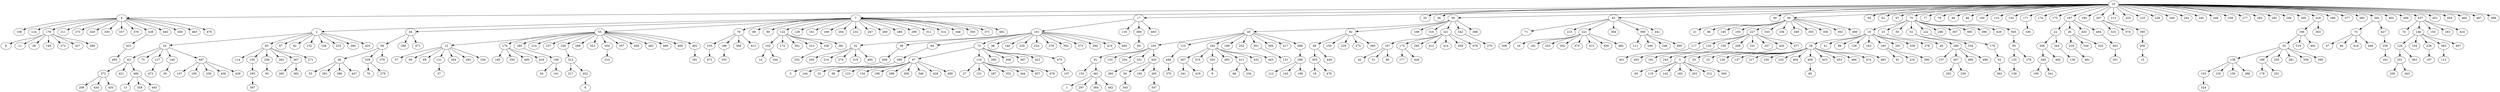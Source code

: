 digraph G {
    10;
    4;
    7;
    17;
    35;
    36;
    39;
    43;
    49;
    56;
    59;
    61;
    67;
    70;
    77;
    78;
    84;
    86;
    100;
    115;
    132;
    171;
    174;
    175;
    187;
    190;
    207;
    213;
    223;
    225;
    228;
    240;
    242;
    245;
    249;
    259;
    277;
    282;
    292;
    294;
    305;
    318;
    368;
    377;
    383;
    393;
    403;
    409;
    437;
    451;
    454;
    464;
    487;
    496;
    108;
    124;
    179;
    211;
    273;
    329;
    330;
    337;
    376;
    438;
    440;
    456;
    463;
    476;
    2;
    44;
    55;
    79;
    89;
    90;
    122;
    129;
    161;
    166;
    204;
    232;
    247;
    269;
    289;
    299;
    311;
    314;
    348;
    350;
    371;
    482;
    101;
    118;
    369;
    493;
    45;
    82;
    169;
    316;
    321;
    342;
    388;
    71;
    215;
    221;
    304;
    390;
    441;
    21;
    98;
    145;
    193;
    227;
    333;
    336;
    349;
    355;
    356;
    392;
    499;
    19;
    23;
    50;
    52;
    222;
    296;
    367;
    385;
    396;
    429;
    500;
    185;
    22;
    26;
    433;
    484;
    323;
    374;
    395;
    196;
    263;
    72;
    427;
    74;
    146;
    155;
    183;
    424;
    8;
    11;
    28;
    148;
    272;
    327;
    389;
    431;
    24;
    83;
    87;
    92;
    152;
    194;
    233;
    284;
    425;
    58;
    188;
    471;
    12;
    170;
    180;
    210;
    237;
    256;
    268;
    322;
    354;
    357;
    458;
    462;
    468;
    469;
    492;
    105;
    186;
    366;
    413;
    102;
    172;
    261;
    313;
    338;
    381;
    32;
    38;
    64;
    73;
    96;
    140;
    220;
    224;
    276;
    353;
    373;
    394;
    410;
    460;
    68;
    104;
    110;
    184;
    189;
    252;
    301;
    384;
    417;
    498;
    48;
    156;
    229;
    275;
    360;
    167;
    173;
    295;
    412;
    414;
    459;
    479;
    270;
    206;
    16;
    181;
    253;
    302;
    375;
    415;
    450;
    485;
    111;
    246;
    248;
    490;
    117;
    120;
    158;
    209;
    231;
    257;
    430;
    477;
    29;
    41;
    88;
    128;
    163;
    165;
    291;
    339;
    378;
    40;
    280;
    334;
    176;
    95;
    306;
    344;
    218;
    244;
    325;
    402;
    266;
    33;
    219;
    491;
    47;
    94;
    418;
    446;
    258;
    126;
    154;
    226;
    365;
    497;
    495;
    63;
    75;
    127;
    149;
    467;
    114;
    150;
    238;
    262;
    267;
    271;
    46;
    328;
    379;
    57;
    60;
    69;
    121;
    264;
    283;
    326;
    160;
    250;
    400;
    416;
    106;
    312;
    310;
    391;
    472;
    335;
    14;
    164;
    332;
    200;
    214;
    274;
    319;
    494;
    408;
    398;
    97;
    116;
    290;
    308;
    387;
    422;
    475;
    91;
    133;
    254;
    331;
    420;
    448;
    307;
    315;
    320;
    405;
    411;
    432;
    443;
    131;
    288;
    303;
    449;
    42;
    51;
    80;
    177;
    426;
    401;
    455;
    191;
    243;
    5;
    20;
    25;
    130;
    137;
    217;
    230;
    235;
    404;
    406;
    423;
    453;
    466;
    474;
    483;
    81;
    216;
    380;
    157;
    407;
    480;
    488;
    62;
    125;
    278;
    340;
    465;
    136;
    481;
    351;
    15;
    138;
    168;
    255;
    281;
    359;
    399;
    162;
    201;
    363;
    197;
    113;
    372;
    421;
    486;
    473;
    30;
    147;
    195;
    239;
    436;
    439;
    293;
    93;
    285;
    382;
    53;
    361;
    386;
    447;
    76;
    279;
    37;
    34;
    141;
    317;
    452;
    3;
    144;
    31;
    99;
    123;
    134;
    198;
    298;
    309;
    346;
    428;
    489;
    27;
    151;
    287;
    352;
    444;
    457;
    478;
    107;
    153;
    461;
    260;
    54;
    192;
    265;
    370;
    241;
    419;
    9;
    66;
    234;
    112;
    143;
    199;
    18;
    470;
    65;
    119;
    142;
    182;
    203;
    212;
    300;
    85;
    202;
    236;
    362;
    139;
    109;
    341;
    103;
    135;
    159;
    286;
    178;
    251;
    205;
    343;
    208;
    434;
    435;
    13;
    358;
    445;
    397;
    6;
    1;
    297;
    364;
    442;
    345;
    347;
    324;
    10 -> 4;
    10 -> 7;
    10 -> 17;
    10 -> 35;
    10 -> 36;
    10 -> 39;
    10 -> 43;
    10 -> 49;
    10 -> 56;
    10 -> 59;
    10 -> 61;
    10 -> 67;
    10 -> 70;
    10 -> 77;
    10 -> 78;
    10 -> 84;
    10 -> 86;
    10 -> 100;
    10 -> 115;
    10 -> 132;
    10 -> 171;
    10 -> 174;
    10 -> 175;
    10 -> 187;
    10 -> 190;
    10 -> 207;
    10 -> 213;
    10 -> 223;
    10 -> 225;
    10 -> 228;
    10 -> 240;
    10 -> 242;
    10 -> 245;
    10 -> 249;
    10 -> 259;
    10 -> 277;
    10 -> 282;
    10 -> 292;
    10 -> 294;
    10 -> 305;
    10 -> 318;
    10 -> 368;
    10 -> 377;
    10 -> 383;
    10 -> 393;
    10 -> 403;
    10 -> 409;
    10 -> 437;
    10 -> 451;
    10 -> 454;
    10 -> 464;
    10 -> 487;
    10 -> 496;
    4 -> 108;
    4 -> 124;
    4 -> 179;
    4 -> 211;
    4 -> 273;
    4 -> 329;
    4 -> 330;
    4 -> 337;
    4 -> 376;
    4 -> 438;
    4 -> 440;
    4 -> 456;
    4 -> 463;
    4 -> 476;
    7 -> 2;
    7 -> 44;
    7 -> 55;
    7 -> 79;
    7 -> 89;
    7 -> 90;
    7 -> 122;
    7 -> 129;
    7 -> 161;
    7 -> 166;
    7 -> 204;
    7 -> 232;
    7 -> 247;
    7 -> 269;
    7 -> 289;
    7 -> 299;
    7 -> 311;
    7 -> 314;
    7 -> 348;
    7 -> 350;
    7 -> 371;
    7 -> 482;
    17 -> 101;
    17 -> 118;
    17 -> 369;
    17 -> 493;
    39 -> 45;
    39 -> 82;
    39 -> 169;
    39 -> 316;
    39 -> 321;
    39 -> 342;
    39 -> 388;
    43 -> 71;
    43 -> 215;
    43 -> 221;
    43 -> 304;
    43 -> 390;
    43 -> 441;
    56 -> 21;
    56 -> 98;
    56 -> 145;
    56 -> 193;
    56 -> 227;
    56 -> 333;
    56 -> 336;
    56 -> 349;
    56 -> 355;
    56 -> 356;
    56 -> 392;
    56 -> 499;
    70 -> 19;
    70 -> 23;
    70 -> 50;
    70 -> 52;
    70 -> 222;
    70 -> 296;
    70 -> 367;
    70 -> 385;
    70 -> 396;
    70 -> 429;
    70 -> 500;
    171 -> 185;
    187 -> 22;
    187 -> 26;
    187 -> 433;
    187 -> 484;
    207 -> 323;
    207 -> 374;
    207 -> 395;
    318 -> 196;
    318 -> 263;
    393 -> 72;
    393 -> 427;
    437 -> 74;
    437 -> 146;
    437 -> 155;
    437 -> 183;
    437 -> 424;
    179 -> 8;
    179 -> 11;
    179 -> 28;
    179 -> 148;
    179 -> 272;
    179 -> 327;
    179 -> 389;
    438 -> 431;
    2 -> 24;
    2 -> 83;
    2 -> 87;
    2 -> 92;
    2 -> 152;
    2 -> 194;
    2 -> 233;
    2 -> 284;
    2 -> 425;
    44 -> 58;
    44 -> 188;
    44 -> 471;
    55 -> 12;
    55 -> 170;
    55 -> 180;
    55 -> 210;
    55 -> 237;
    55 -> 256;
    55 -> 268;
    55 -> 322;
    55 -> 354;
    55 -> 357;
    55 -> 458;
    55 -> 462;
    55 -> 468;
    55 -> 469;
    55 -> 492;
    79 -> 105;
    79 -> 186;
    79 -> 366;
    79 -> 413;
    122 -> 102;
    122 -> 172;
    122 -> 261;
    122 -> 313;
    122 -> 338;
    122 -> 381;
    101 -> 32;
    101 -> 38;
    101 -> 64;
    101 -> 73;
    101 -> 96;
    101 -> 140;
    101 -> 220;
    101 -> 224;
    101 -> 276;
    101 -> 353;
    101 -> 373;
    101 -> 394;
    101 -> 410;
    101 -> 460;
    369 -> 68;
    45 -> 104;
    45 -> 110;
    45 -> 184;
    45 -> 189;
    45 -> 252;
    45 -> 301;
    45 -> 384;
    45 -> 417;
    45 -> 498;
    82 -> 48;
    82 -> 156;
    82 -> 229;
    82 -> 275;
    82 -> 360;
    321 -> 167;
    321 -> 173;
    321 -> 295;
    321 -> 412;
    321 -> 414;
    321 -> 459;
    321 -> 479;
    342 -> 270;
    71 -> 206;
    221 -> 16;
    221 -> 181;
    221 -> 253;
    221 -> 302;
    221 -> 375;
    221 -> 415;
    221 -> 450;
    221 -> 485;
    390 -> 111;
    390 -> 246;
    390 -> 248;
    390 -> 490;
    227 -> 117;
    227 -> 120;
    227 -> 158;
    227 -> 209;
    227 -> 231;
    227 -> 257;
    227 -> 430;
    227 -> 477;
    19 -> 29;
    19 -> 41;
    19 -> 88;
    19 -> 128;
    19 -> 163;
    19 -> 165;
    19 -> 291;
    19 -> 339;
    19 -> 378;
    23 -> 40;
    52 -> 280;
    52 -> 334;
    222 -> 176;
    500 -> 95;
    22 -> 306;
    22 -> 344;
    26 -> 218;
    26 -> 244;
    26 -> 325;
    484 -> 402;
    395 -> 266;
    196 -> 33;
    196 -> 219;
    196 -> 491;
    72 -> 47;
    72 -> 94;
    72 -> 418;
    72 -> 446;
    427 -> 258;
    146 -> 126;
    146 -> 154;
    146 -> 226;
    146 -> 365;
    146 -> 497;
    431 -> 495;
    24 -> 63;
    24 -> 75;
    24 -> 127;
    24 -> 149;
    24 -> 467;
    83 -> 114;
    83 -> 150;
    83 -> 238;
    83 -> 262;
    83 -> 267;
    83 -> 271;
    58 -> 46;
    58 -> 328;
    58 -> 379;
    12 -> 57;
    12 -> 60;
    12 -> 69;
    12 -> 121;
    12 -> 264;
    12 -> 283;
    12 -> 326;
    170 -> 160;
    170 -> 250;
    170 -> 400;
    170 -> 416;
    180 -> 106;
    256 -> 312;
    354 -> 310;
    492 -> 391;
    105 -> 472;
    186 -> 335;
    102 -> 14;
    102 -> 164;
    338 -> 332;
    32 -> 200;
    32 -> 214;
    32 -> 274;
    32 -> 319;
    32 -> 494;
    38 -> 408;
    64 -> 398;
    73 -> 97;
    73 -> 116;
    73 -> 290;
    73 -> 308;
    73 -> 387;
    73 -> 422;
    73 -> 475;
    104 -> 91;
    104 -> 133;
    104 -> 254;
    104 -> 331;
    104 -> 420;
    110 -> 448;
    184 -> 307;
    184 -> 315;
    184 -> 320;
    184 -> 405;
    184 -> 411;
    184 -> 432;
    184 -> 443;
    301 -> 131;
    498 -> 288;
    48 -> 303;
    48 -> 449;
    167 -> 42;
    167 -> 51;
    167 -> 80;
    173 -> 177;
    173 -> 426;
    117 -> 401;
    120 -> 455;
    158 -> 191;
    430 -> 243;
    29 -> 5;
    29 -> 20;
    29 -> 25;
    29 -> 130;
    29 -> 137;
    29 -> 217;
    29 -> 230;
    29 -> 235;
    29 -> 404;
    29 -> 406;
    29 -> 423;
    29 -> 453;
    29 -> 466;
    29 -> 474;
    29 -> 483;
    165 -> 81;
    165 -> 216;
    165 -> 380;
    280 -> 157;
    280 -> 407;
    280 -> 480;
    280 -> 488;
    176 -> 62;
    95 -> 125;
    95 -> 278;
    306 -> 340;
    306 -> 465;
    344 -> 136;
    218 -> 481;
    402 -> 351;
    266 -> 15;
    33 -> 138;
    33 -> 168;
    33 -> 255;
    33 -> 281;
    33 -> 359;
    33 -> 399;
    258 -> 162;
    126 -> 201;
    126 -> 363;
    226 -> 197;
    365 -> 113;
    63 -> 372;
    63 -> 421;
    63 -> 486;
    127 -> 473;
    149 -> 30;
    467 -> 147;
    467 -> 195;
    467 -> 239;
    467 -> 436;
    467 -> 439;
    150 -> 293;
    238 -> 93;
    267 -> 285;
    267 -> 382;
    46 -> 53;
    46 -> 361;
    46 -> 386;
    46 -> 447;
    328 -> 76;
    328 -> 279;
    121 -> 37;
    106 -> 34;
    106 -> 141;
    312 -> 317;
    312 -> 452;
    408 -> 3;
    398 -> 144;
    97 -> 31;
    97 -> 99;
    97 -> 123;
    97 -> 134;
    97 -> 198;
    97 -> 298;
    97 -> 309;
    97 -> 346;
    97 -> 428;
    97 -> 489;
    116 -> 27;
    116 -> 151;
    116 -> 287;
    116 -> 352;
    116 -> 444;
    116 -> 457;
    116 -> 478;
    475 -> 107;
    91 -> 153;
    91 -> 461;
    331 -> 260;
    420 -> 54;
    420 -> 192;
    420 -> 265;
    448 -> 370;
    307 -> 241;
    307 -> 419;
    320 -> 9;
    411 -> 66;
    411 -> 234;
    288 -> 112;
    288 -> 143;
    288 -> 199;
    303 -> 18;
    303 -> 470;
    5 -> 65;
    5 -> 119;
    5 -> 142;
    5 -> 182;
    5 -> 203;
    5 -> 212;
    5 -> 300;
    406 -> 85;
    407 -> 202;
    407 -> 236;
    62 -> 362;
    125 -> 139;
    340 -> 109;
    340 -> 341;
    138 -> 103;
    138 -> 135;
    138 -> 159;
    138 -> 286;
    168 -> 178;
    168 -> 251;
    201 -> 205;
    201 -> 343;
    372 -> 208;
    372 -> 434;
    372 -> 435;
    486 -> 13;
    486 -> 358;
    486 -> 445;
    293 -> 397;
    452 -> 6;
    461 -> 1;
    461 -> 297;
    461 -> 364;
    461 -> 442;
    54 -> 345;
    265 -> 347;
    103 -> 324;
}
